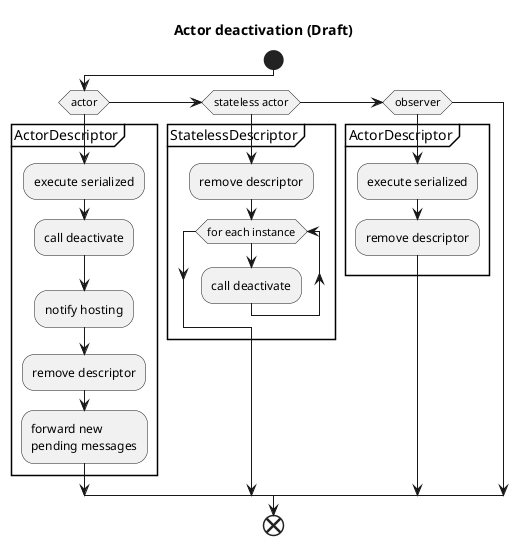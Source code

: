 @startuml
title Actor deactivation (Draft)
start;
if(actor) then
partition ActorDescriptor {
    :execute serialized;
    :call deactivate;
    :notify hosting;
    :remove descriptor;
    :forward new
    pending messages;
}
else if(stateless actor) then
partition StatelessDescriptor {
    :remove descriptor;
    while (for each instance)
    :call deactivate;
    endwhile;
}
else if(observer) then
partition ActorDescriptor {
    :execute serialized;
    :remove descriptor;
}
endif

end;
@enduml

